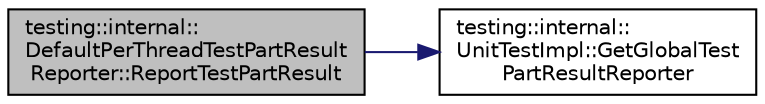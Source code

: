 digraph "testing::internal::DefaultPerThreadTestPartResultReporter::ReportTestPartResult"
{
 // LATEX_PDF_SIZE
  bgcolor="transparent";
  edge [fontname="Helvetica",fontsize="10",labelfontname="Helvetica",labelfontsize="10"];
  node [fontname="Helvetica",fontsize="10",shape=record];
  rankdir="LR";
  Node1 [label="testing::internal::\lDefaultPerThreadTestPartResult\lReporter::ReportTestPartResult",height=0.2,width=0.4,color="black", fillcolor="grey75", style="filled", fontcolor="black",tooltip=" "];
  Node1 -> Node2 [color="midnightblue",fontsize="10",style="solid",fontname="Helvetica"];
  Node2 [label="testing::internal::\lUnitTestImpl::GetGlobalTest\lPartResultReporter",height=0.2,width=0.4,color="black",URL="$classtesting_1_1internal_1_1UnitTestImpl.html#a1cd291fd6751654924362164735d4b49",tooltip=" "];
}
